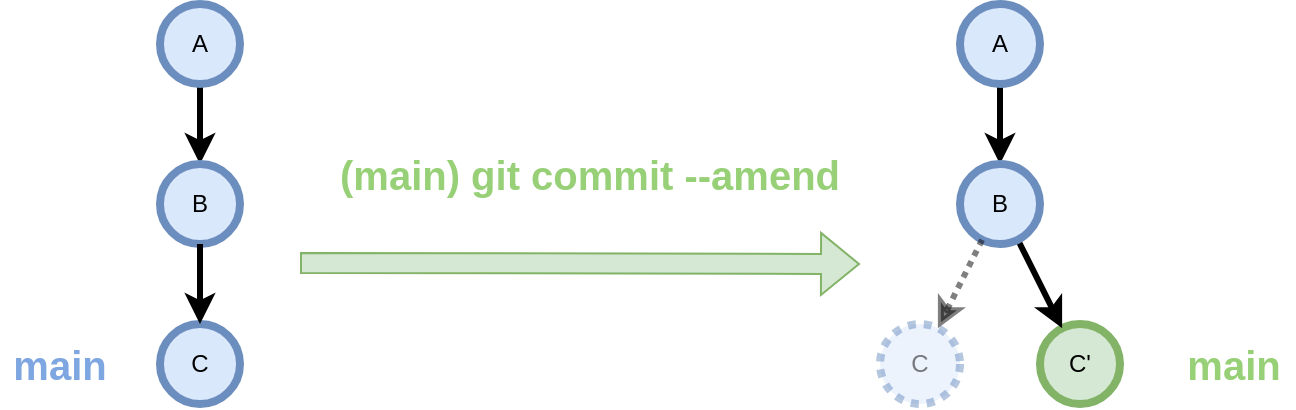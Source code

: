 <mxfile version="26.0.4">
  <diagram name="Pàgina-1" id="ANfU_E7pHBMlSpgSDisd">
    <mxGraphModel dx="1114" dy="562" grid="1" gridSize="10" guides="1" tooltips="1" connect="1" arrows="1" fold="1" page="1" pageScale="1" pageWidth="827" pageHeight="1169" math="0" shadow="0">
      <root>
        <mxCell id="0" />
        <mxCell id="1" parent="0" />
        <mxCell id="q3OaoekdAnvkXVUmLFM6-1" value="" style="shape=flexArrow;endArrow=classic;html=1;rounded=0;fillColor=#d5e8d4;strokeColor=#82b366;" parent="1" edge="1">
          <mxGeometry width="50" height="50" relative="1" as="geometry">
            <mxPoint x="390" y="449.5" as="sourcePoint" />
            <mxPoint x="670" y="450" as="targetPoint" />
          </mxGeometry>
        </mxCell>
        <mxCell id="q3OaoekdAnvkXVUmLFM6-37" value="&lt;font size=&quot;1&quot; color=&quot;#97d077&quot;&gt;&lt;b style=&quot;font-size: 20px;&quot;&gt;(&lt;/b&gt;&lt;/font&gt;&lt;b style=&quot;color: rgb(151, 208, 119); font-size: 20px;&quot;&gt;main&lt;/b&gt;&lt;font size=&quot;1&quot; color=&quot;#97d077&quot;&gt;&lt;b style=&quot;font-size: 20px;&quot;&gt;) git commit --amend&lt;/b&gt;&lt;/font&gt;" style="text;html=1;align=center;verticalAlign=middle;whiteSpace=wrap;rounded=0;" parent="1" vertex="1">
          <mxGeometry x="400" y="389.5" width="270" height="30" as="geometry" />
        </mxCell>
        <mxCell id="hFkgrCWrJSU7KXQrdNRA-3" value="C&#39;" style="ellipse;whiteSpace=wrap;html=1;fillColor=#d5e8d4;strokeColor=#82b366;strokeWidth=4;" parent="1" vertex="1">
          <mxGeometry x="760" y="480" width="40" height="40" as="geometry" />
        </mxCell>
        <mxCell id="hFkgrCWrJSU7KXQrdNRA-4" style="rounded=0;orthogonalLoop=1;jettySize=auto;html=1;strokeWidth=3;" parent="1" source="cxPVFayHO0TUNofG9504-4" target="hFkgrCWrJSU7KXQrdNRA-3" edge="1">
          <mxGeometry relative="1" as="geometry">
            <mxPoint x="660" y="700" as="sourcePoint" />
            <mxPoint x="740" y="560" as="targetPoint" />
          </mxGeometry>
        </mxCell>
        <mxCell id="q3OaoekdAnvkXVUmLFM6-4" value="" style="edgeStyle=orthogonalEdgeStyle;rounded=0;orthogonalLoop=1;jettySize=auto;html=1;strokeWidth=3;" parent="1" source="q3OaoekdAnvkXVUmLFM6-5" target="q3OaoekdAnvkXVUmLFM6-8" edge="1">
          <mxGeometry relative="1" as="geometry" />
        </mxCell>
        <mxCell id="q3OaoekdAnvkXVUmLFM6-5" value="A" style="ellipse;whiteSpace=wrap;html=1;fillColor=#dae8fc;strokeColor=#6c8ebf;strokeWidth=4;" parent="1" vertex="1">
          <mxGeometry x="320" y="320" width="40" height="40" as="geometry" />
        </mxCell>
        <mxCell id="q3OaoekdAnvkXVUmLFM6-6" value="&lt;b style=&quot;color: rgb(126, 166, 224); font-size: 20px;&quot;&gt;main&lt;/b&gt;" style="text;html=1;align=center;verticalAlign=middle;whiteSpace=wrap;rounded=0;" parent="1" vertex="1">
          <mxGeometry x="240" y="485" width="60" height="30" as="geometry" />
        </mxCell>
        <mxCell id="q3OaoekdAnvkXVUmLFM6-8" value="B" style="ellipse;whiteSpace=wrap;html=1;fillColor=#dae8fc;strokeColor=#6c8ebf;strokeWidth=4;" parent="1" vertex="1">
          <mxGeometry x="320" y="400" width="40" height="40" as="geometry" />
        </mxCell>
        <mxCell id="q3OaoekdAnvkXVUmLFM6-10" value="C" style="ellipse;whiteSpace=wrap;html=1;fillColor=#dae8fc;strokeColor=#6c8ebf;strokeWidth=4;" parent="1" vertex="1">
          <mxGeometry x="320" y="480" width="40" height="40" as="geometry" />
        </mxCell>
        <mxCell id="q3OaoekdAnvkXVUmLFM6-13" style="rounded=0;orthogonalLoop=1;jettySize=auto;html=1;strokeWidth=3;" parent="1" source="q3OaoekdAnvkXVUmLFM6-8" target="q3OaoekdAnvkXVUmLFM6-10" edge="1">
          <mxGeometry relative="1" as="geometry">
            <mxPoint x="430" y="530" as="sourcePoint" />
            <mxPoint x="430" y="570" as="targetPoint" />
          </mxGeometry>
        </mxCell>
        <mxCell id="cxPVFayHO0TUNofG9504-1" value="" style="edgeStyle=orthogonalEdgeStyle;rounded=0;orthogonalLoop=1;jettySize=auto;html=1;strokeWidth=3;" edge="1" parent="1" source="cxPVFayHO0TUNofG9504-2" target="cxPVFayHO0TUNofG9504-4">
          <mxGeometry relative="1" as="geometry" />
        </mxCell>
        <mxCell id="cxPVFayHO0TUNofG9504-2" value="A" style="ellipse;whiteSpace=wrap;html=1;fillColor=#dae8fc;strokeColor=#6c8ebf;strokeWidth=4;" vertex="1" parent="1">
          <mxGeometry x="720" y="320" width="40" height="40" as="geometry" />
        </mxCell>
        <mxCell id="cxPVFayHO0TUNofG9504-4" value="B" style="ellipse;whiteSpace=wrap;html=1;fillColor=#dae8fc;strokeColor=#6c8ebf;strokeWidth=4;" vertex="1" parent="1">
          <mxGeometry x="720" y="400" width="40" height="40" as="geometry" />
        </mxCell>
        <mxCell id="cxPVFayHO0TUNofG9504-5" value="C" style="ellipse;whiteSpace=wrap;html=1;fillColor=#dae8fc;strokeColor=#6c8ebf;strokeWidth=4;textOpacity=50;opacity=50;dashed=1;dashPattern=1 1;" vertex="1" parent="1">
          <mxGeometry x="680" y="480" width="40" height="40" as="geometry" />
        </mxCell>
        <mxCell id="cxPVFayHO0TUNofG9504-6" style="rounded=0;orthogonalLoop=1;jettySize=auto;html=1;strokeWidth=3;textOpacity=50;opacity=50;dashed=1;dashPattern=1 1;" edge="1" parent="1" source="cxPVFayHO0TUNofG9504-4" target="cxPVFayHO0TUNofG9504-5">
          <mxGeometry relative="1" as="geometry">
            <mxPoint x="830" y="530" as="sourcePoint" />
            <mxPoint x="830" y="570" as="targetPoint" />
          </mxGeometry>
        </mxCell>
        <mxCell id="cxPVFayHO0TUNofG9504-7" value="&lt;b style=&quot;font-size: 20px;&quot;&gt;main&lt;/b&gt;" style="text;html=1;align=center;verticalAlign=middle;whiteSpace=wrap;rounded=0;fontColor=#97D077;" vertex="1" parent="1">
          <mxGeometry x="827" y="485" width="60" height="30" as="geometry" />
        </mxCell>
      </root>
    </mxGraphModel>
  </diagram>
</mxfile>

